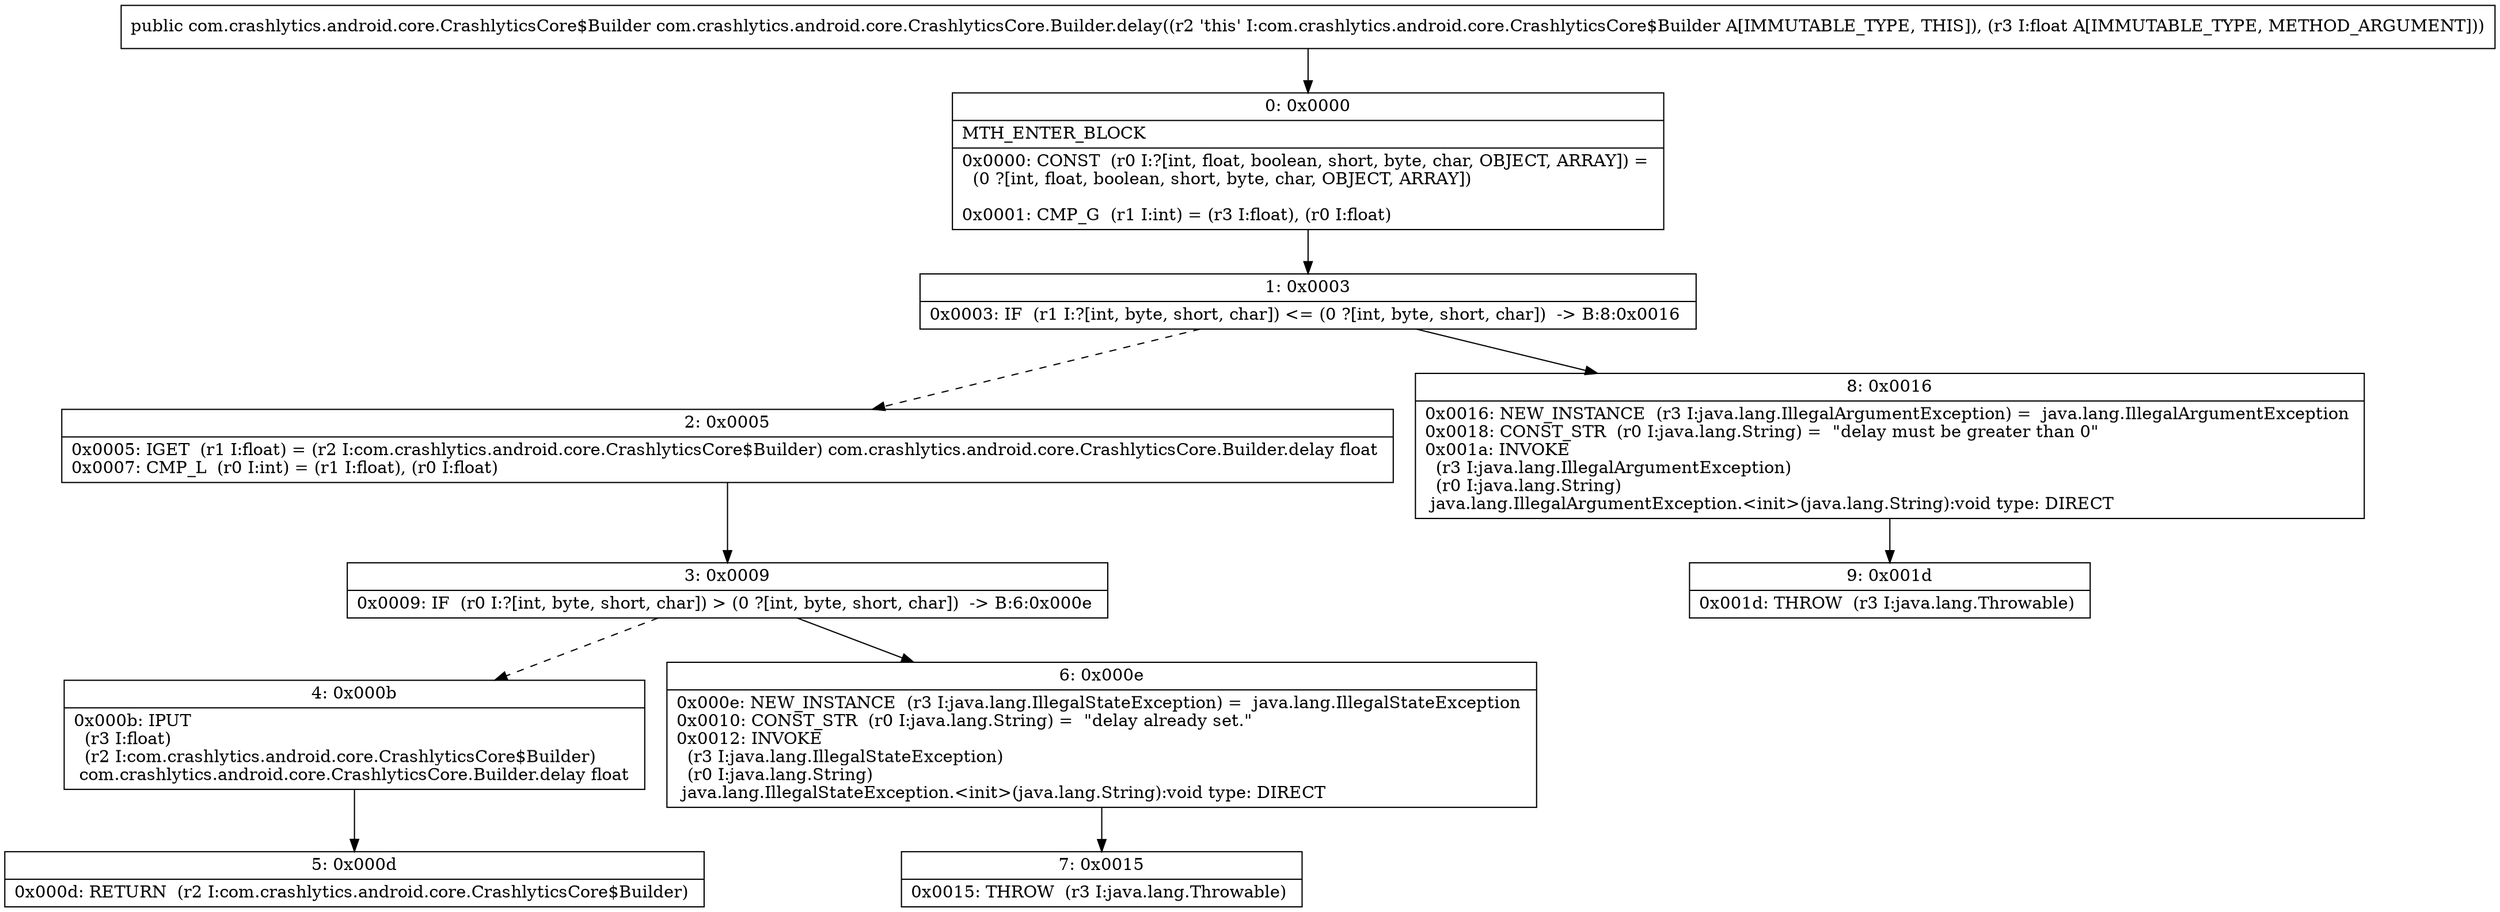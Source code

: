 digraph "CFG forcom.crashlytics.android.core.CrashlyticsCore.Builder.delay(F)Lcom\/crashlytics\/android\/core\/CrashlyticsCore$Builder;" {
Node_0 [shape=record,label="{0\:\ 0x0000|MTH_ENTER_BLOCK\l|0x0000: CONST  (r0 I:?[int, float, boolean, short, byte, char, OBJECT, ARRAY]) = \l  (0 ?[int, float, boolean, short, byte, char, OBJECT, ARRAY])\l \l0x0001: CMP_G  (r1 I:int) = (r3 I:float), (r0 I:float) \l}"];
Node_1 [shape=record,label="{1\:\ 0x0003|0x0003: IF  (r1 I:?[int, byte, short, char]) \<= (0 ?[int, byte, short, char])  \-\> B:8:0x0016 \l}"];
Node_2 [shape=record,label="{2\:\ 0x0005|0x0005: IGET  (r1 I:float) = (r2 I:com.crashlytics.android.core.CrashlyticsCore$Builder) com.crashlytics.android.core.CrashlyticsCore.Builder.delay float \l0x0007: CMP_L  (r0 I:int) = (r1 I:float), (r0 I:float) \l}"];
Node_3 [shape=record,label="{3\:\ 0x0009|0x0009: IF  (r0 I:?[int, byte, short, char]) \> (0 ?[int, byte, short, char])  \-\> B:6:0x000e \l}"];
Node_4 [shape=record,label="{4\:\ 0x000b|0x000b: IPUT  \l  (r3 I:float)\l  (r2 I:com.crashlytics.android.core.CrashlyticsCore$Builder)\l com.crashlytics.android.core.CrashlyticsCore.Builder.delay float \l}"];
Node_5 [shape=record,label="{5\:\ 0x000d|0x000d: RETURN  (r2 I:com.crashlytics.android.core.CrashlyticsCore$Builder) \l}"];
Node_6 [shape=record,label="{6\:\ 0x000e|0x000e: NEW_INSTANCE  (r3 I:java.lang.IllegalStateException) =  java.lang.IllegalStateException \l0x0010: CONST_STR  (r0 I:java.lang.String) =  \"delay already set.\" \l0x0012: INVOKE  \l  (r3 I:java.lang.IllegalStateException)\l  (r0 I:java.lang.String)\l java.lang.IllegalStateException.\<init\>(java.lang.String):void type: DIRECT \l}"];
Node_7 [shape=record,label="{7\:\ 0x0015|0x0015: THROW  (r3 I:java.lang.Throwable) \l}"];
Node_8 [shape=record,label="{8\:\ 0x0016|0x0016: NEW_INSTANCE  (r3 I:java.lang.IllegalArgumentException) =  java.lang.IllegalArgumentException \l0x0018: CONST_STR  (r0 I:java.lang.String) =  \"delay must be greater than 0\" \l0x001a: INVOKE  \l  (r3 I:java.lang.IllegalArgumentException)\l  (r0 I:java.lang.String)\l java.lang.IllegalArgumentException.\<init\>(java.lang.String):void type: DIRECT \l}"];
Node_9 [shape=record,label="{9\:\ 0x001d|0x001d: THROW  (r3 I:java.lang.Throwable) \l}"];
MethodNode[shape=record,label="{public com.crashlytics.android.core.CrashlyticsCore$Builder com.crashlytics.android.core.CrashlyticsCore.Builder.delay((r2 'this' I:com.crashlytics.android.core.CrashlyticsCore$Builder A[IMMUTABLE_TYPE, THIS]), (r3 I:float A[IMMUTABLE_TYPE, METHOD_ARGUMENT])) }"];
MethodNode -> Node_0;
Node_0 -> Node_1;
Node_1 -> Node_2[style=dashed];
Node_1 -> Node_8;
Node_2 -> Node_3;
Node_3 -> Node_4[style=dashed];
Node_3 -> Node_6;
Node_4 -> Node_5;
Node_6 -> Node_7;
Node_8 -> Node_9;
}

